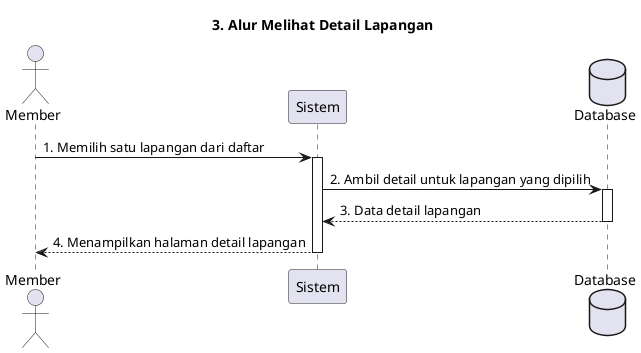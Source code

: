@startuml
actor Member
participant "Sistem" as System
database "Database" as DB

title 3. Alur Melihat Detail Lapangan

Member -> System : 1. Memilih satu lapangan dari daftar
activate System
System -> DB : 2. Ambil detail untuk lapangan yang dipilih
activate DB
DB --> System : 3. Data detail lapangan
deactivate DB
System --> Member : 4. Menampilkan halaman detail lapangan
deactivate System
@enduml